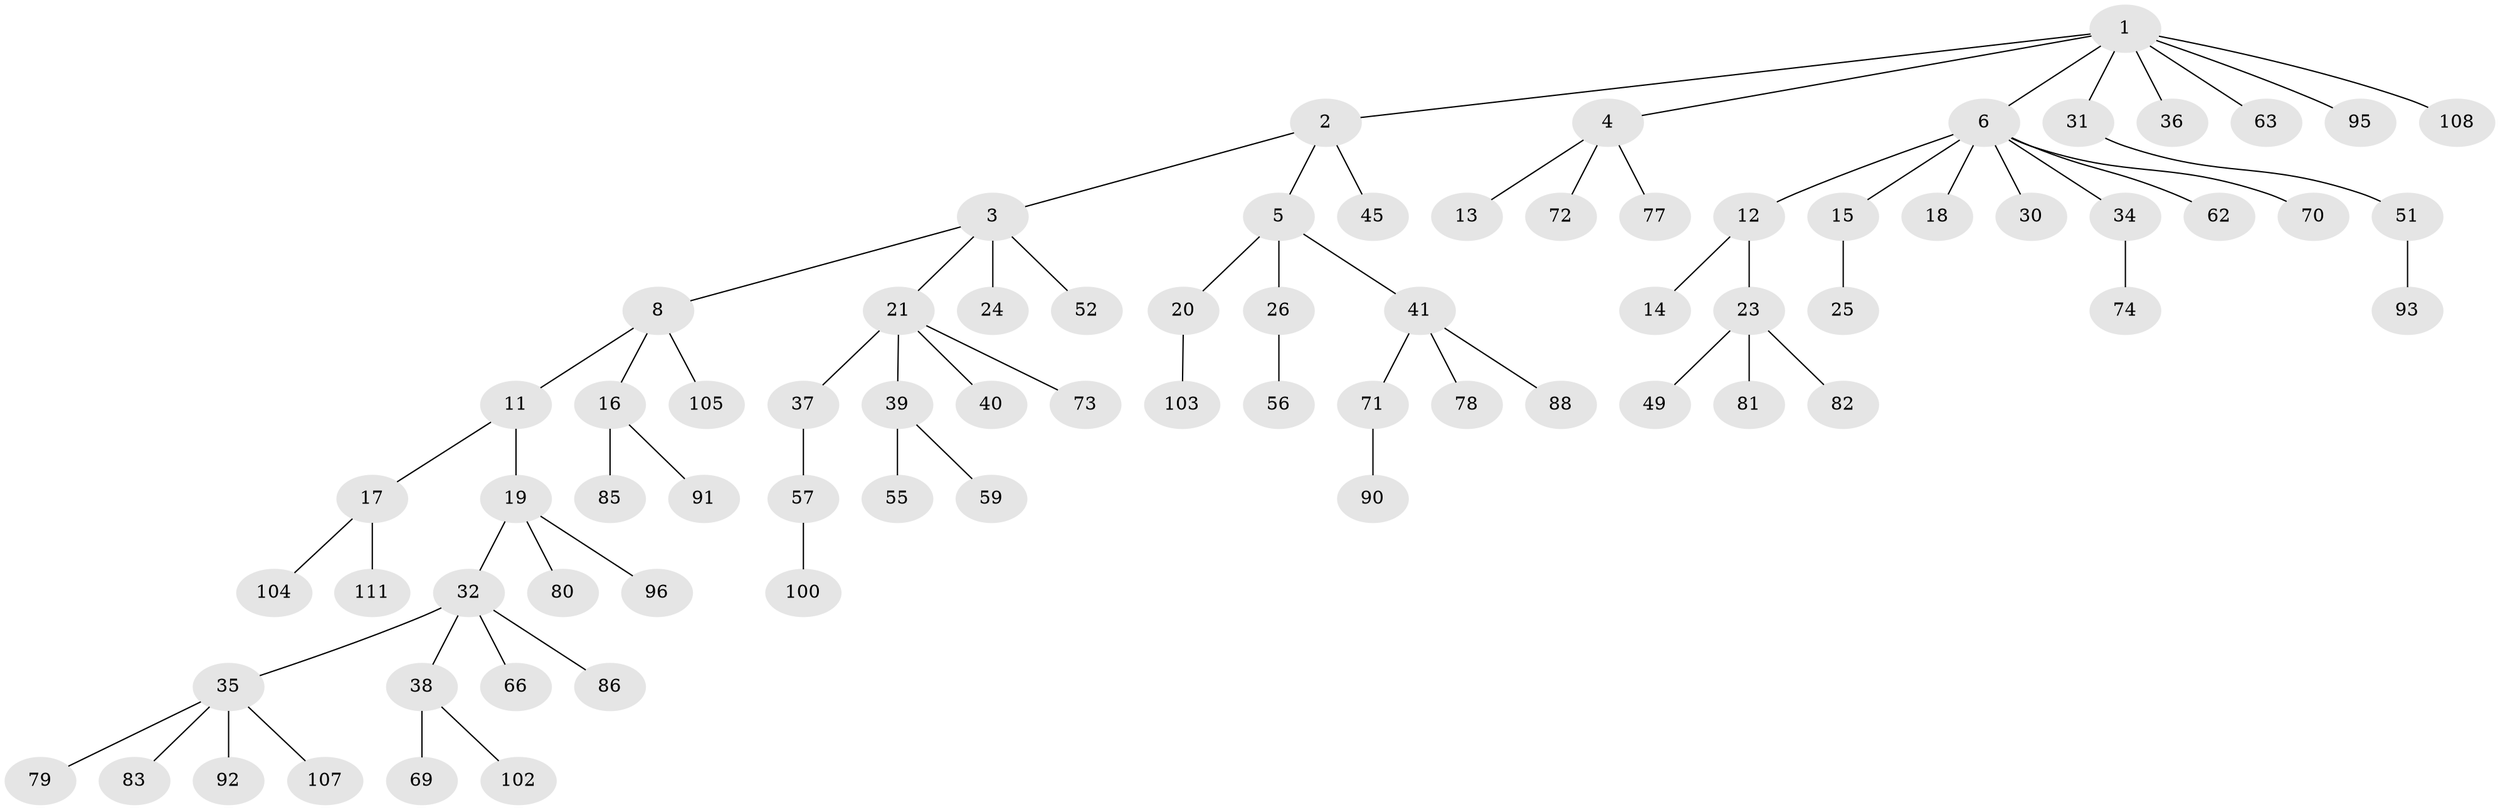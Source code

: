 // original degree distribution, {6: 0.02654867256637168, 5: 0.017699115044247787, 4: 0.08849557522123894, 2: 0.23008849557522124, 1: 0.49557522123893805, 3: 0.1415929203539823}
// Generated by graph-tools (version 1.1) at 2025/42/03/06/25 10:42:05]
// undirected, 74 vertices, 73 edges
graph export_dot {
graph [start="1"]
  node [color=gray90,style=filled];
  1 [super="+27"];
  2 [super="+22"];
  3 [super="+10"];
  4 [super="+29"];
  5 [super="+47"];
  6 [super="+7"];
  8 [super="+9"];
  11;
  12 [super="+87"];
  13;
  14;
  15 [super="+67"];
  16 [super="+60"];
  17 [super="+54"];
  18 [super="+76"];
  19 [super="+33"];
  20;
  21 [super="+28"];
  23 [super="+64"];
  24 [super="+44"];
  25 [super="+46"];
  26 [super="+94"];
  30 [super="+50"];
  31 [super="+101"];
  32 [super="+65"];
  34 [super="+113"];
  35 [super="+48"];
  36 [super="+68"];
  37 [super="+58"];
  38 [super="+99"];
  39 [super="+43"];
  40 [super="+75"];
  41 [super="+42"];
  45 [super="+97"];
  49 [super="+53"];
  51 [super="+89"];
  52;
  55 [super="+61"];
  56;
  57;
  59 [super="+98"];
  62;
  63;
  66;
  69;
  70 [super="+109"];
  71;
  72 [super="+84"];
  73 [super="+110"];
  74;
  77;
  78;
  79;
  80;
  81;
  82;
  83;
  85;
  86;
  88;
  90;
  91;
  92;
  93 [super="+106"];
  95;
  96;
  100;
  102;
  103;
  104;
  105 [super="+112"];
  107;
  108;
  111;
  1 -- 2;
  1 -- 4;
  1 -- 6;
  1 -- 31;
  1 -- 95;
  1 -- 108;
  1 -- 36;
  1 -- 63;
  2 -- 3;
  2 -- 5;
  2 -- 45;
  3 -- 8;
  3 -- 21;
  3 -- 24;
  3 -- 52;
  4 -- 13;
  4 -- 72;
  4 -- 77;
  5 -- 20;
  5 -- 26;
  5 -- 41;
  6 -- 12;
  6 -- 15;
  6 -- 30;
  6 -- 70;
  6 -- 62;
  6 -- 18;
  6 -- 34;
  8 -- 11;
  8 -- 16;
  8 -- 105;
  11 -- 17;
  11 -- 19;
  12 -- 14;
  12 -- 23;
  15 -- 25;
  16 -- 91;
  16 -- 85;
  17 -- 111;
  17 -- 104;
  19 -- 32;
  19 -- 80;
  19 -- 96;
  20 -- 103;
  21 -- 40;
  21 -- 73;
  21 -- 37;
  21 -- 39;
  23 -- 49;
  23 -- 82;
  23 -- 81;
  26 -- 56;
  31 -- 51;
  32 -- 35;
  32 -- 38;
  32 -- 66;
  32 -- 86;
  34 -- 74;
  35 -- 79;
  35 -- 92;
  35 -- 107;
  35 -- 83;
  37 -- 57;
  38 -- 69;
  38 -- 102;
  39 -- 59;
  39 -- 55;
  41 -- 71;
  41 -- 88;
  41 -- 78;
  51 -- 93;
  57 -- 100;
  71 -- 90;
}
